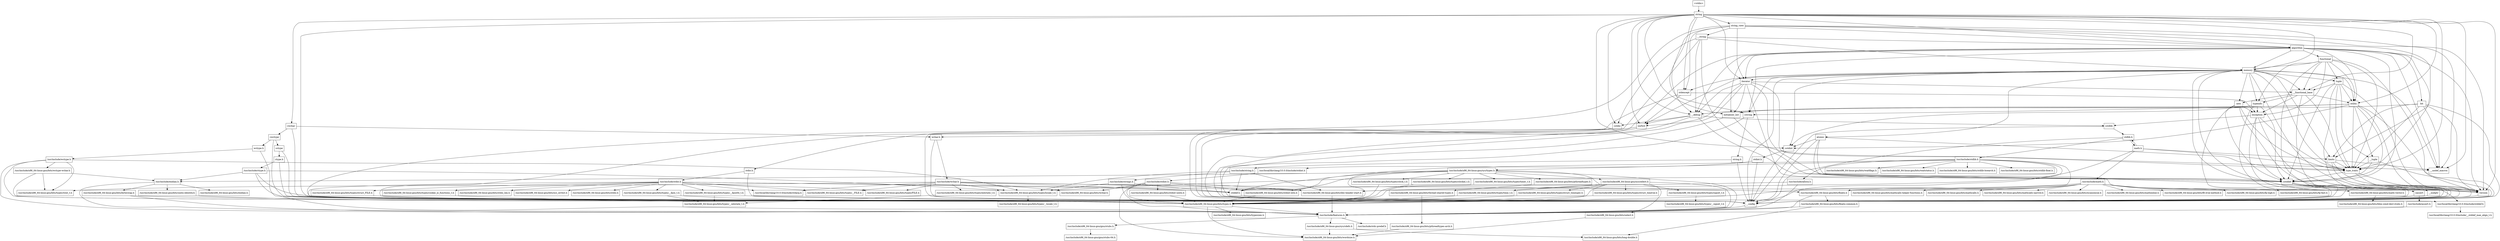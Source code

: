 digraph "dependencies" {
  header_0 [ shape="box", label="\<stdin\>" ];
  header_1 [ shape="box", label="string" ];
  header_100 [ shape="box", label="/usr/include/x86_64-linux-gnu/bits/sys_errlist.h" ];
  header_101 [ shape="box", label="/usr/include/x86_64-linux-gnu/bits/stdio.h" ];
  header_102 [ shape="box", label="memory" ];
  header_103 [ shape="box", label="typeinfo" ];
  header_104 [ shape="box", label="exception" ];
  header_105 [ shape="box", label="new" ];
  header_106 [ shape="box", label="iterator" ];
  header_107 [ shape="box", label="__functional_base" ];
  header_108 [ shape="box", label="tuple" ];
  header_109 [ shape="box", label="stdexcept" ];
  header_11 [ shape="box", label="string_view" ];
  header_110 [ shape="box", label="cassert" ];
  header_111 [ shape="box", label="/usr/include/assert.h" ];
  header_112 [ shape="box", label="atomic" ];
  header_113 [ shape="box", label="functional" ];
  header_114 [ shape="box", label="bit" ];
  header_115 [ shape="box", label="cwchar" ];
  header_116 [ shape="box", label="cwctype" ];
  header_117 [ shape="box", label="cctype" ];
  header_118 [ shape="box", label="ctype.h" ];
  header_119 [ shape="box", label="/usr/include/ctype.h" ];
  header_12 [ shape="box", label="__string" ];
  header_120 [ shape="box", label="wctype.h" ];
  header_121 [ shape="box", label="/usr/include/wctype.h" ];
  header_122 [ shape="box", label="/usr/include/x86_64-linux-gnu/bits/wctype-wchar.h" ];
  header_13 [ shape="box", label="algorithm" ];
  header_14 [ shape="box", label="initializer_list" ];
  header_15 [ shape="box", label="cstddef" ];
  header_16 [ shape="box", label="version" ];
  header_17 [ shape="box", label="/usr/local/lib/clang/10.0.0/include/stddef.h" ];
  header_18 [ shape="box", label="/usr/local/lib/clang/10.0.0/include/__stddef_max_align_t.h" ];
  header_19 [ shape="box", label="__nullptr" ];
  header_2 [ shape="box", label="__config" ];
  header_20 [ shape="box", label="type_traits" ];
  header_21 [ shape="box", label="cstring" ];
  header_22 [ shape="box", label="string.h" ];
  header_23 [ shape="box", label="/usr/include/string.h" ];
  header_24 [ shape="box", label="/usr/include/x86_64-linux-gnu/bits/libc-header-start.h" ];
  header_25 [ shape="box", label="stddef.h" ];
  header_26 [ shape="box", label="/usr/include/x86_64-linux-gnu/bits/types/locale_t.h" ];
  header_27 [ shape="box", label="/usr/include/x86_64-linux-gnu/bits/types/__locale_t.h" ];
  header_28 [ shape="box", label="/usr/include/strings.h" ];
  header_29 [ shape="box", label="utility" ];
  header_3 [ shape="box", label="/usr/include/features.h" ];
  header_30 [ shape="box", label="__tuple" ];
  header_31 [ shape="box", label="cstdint" ];
  header_32 [ shape="box", label="stdint.h" ];
  header_33 [ shape="box", label="/usr/local/lib/clang/10.0.0/include/stdint.h" ];
  header_34 [ shape="box", label="/usr/include/stdint.h" ];
  header_35 [ shape="box", label="/usr/include/x86_64-linux-gnu/bits/types.h" ];
  header_36 [ shape="box", label="/usr/include/x86_64-linux-gnu/bits/typesizes.h" ];
  header_37 [ shape="box", label="/usr/include/x86_64-linux-gnu/bits/wchar.h" ];
  header_38 [ shape="box", label="/usr/include/x86_64-linux-gnu/bits/stdint-intn.h" ];
  header_39 [ shape="box", label="/usr/include/x86_64-linux-gnu/bits/stdint-uintn.h" ];
  header_4 [ shape="box", label="/usr/include/stdc-predef.h" ];
  header_40 [ shape="box", label="__debug" ];
  header_41 [ shape="box", label="iosfwd" ];
  header_42 [ shape="box", label="wchar.h" ];
  header_43 [ shape="box", label="/usr/include/wchar.h" ];
  header_44 [ shape="box", label="/usr/include/x86_64-linux-gnu/bits/floatn.h" ];
  header_45 [ shape="box", label="/usr/include/x86_64-linux-gnu/bits/floatn-common.h" ];
  header_46 [ shape="box", label="/usr/local/lib/clang/10.0.0/include/stdarg.h" ];
  header_47 [ shape="box", label="/usr/include/x86_64-linux-gnu/bits/types/wint_t.h" ];
  header_48 [ shape="box", label="/usr/include/x86_64-linux-gnu/bits/types/mbstate_t.h" ];
  header_49 [ shape="box", label="/usr/include/x86_64-linux-gnu/bits/types/__mbstate_t.h" ];
  header_5 [ shape="box", label="/usr/include/x86_64-linux-gnu/sys/cdefs.h" ];
  header_50 [ shape="box", label="/usr/include/x86_64-linux-gnu/bits/types/__FILE.h" ];
  header_51 [ shape="box", label="/usr/include/x86_64-linux-gnu/bits/types/FILE.h" ];
  header_52 [ shape="box", label="cstdlib" ];
  header_53 [ shape="box", label="stdlib.h" ];
  header_54 [ shape="box", label="/usr/include/stdlib.h" ];
  header_55 [ shape="box", label="/usr/include/x86_64-linux-gnu/bits/waitflags.h" ];
  header_56 [ shape="box", label="/usr/include/x86_64-linux-gnu/bits/waitstatus.h" ];
  header_57 [ shape="box", label="/usr/include/x86_64-linux-gnu/sys/types.h" ];
  header_58 [ shape="box", label="/usr/include/x86_64-linux-gnu/bits/types/clock_t.h" ];
  header_59 [ shape="box", label="/usr/include/x86_64-linux-gnu/bits/types/clockid_t.h" ];
  header_6 [ shape="box", label="/usr/include/x86_64-linux-gnu/bits/wordsize.h" ];
  header_60 [ shape="box", label="/usr/include/x86_64-linux-gnu/bits/types/time_t.h" ];
  header_61 [ shape="box", label="/usr/include/x86_64-linux-gnu/bits/types/timer_t.h" ];
  header_62 [ shape="box", label="/usr/include/endian.h" ];
  header_63 [ shape="box", label="/usr/include/x86_64-linux-gnu/bits/endian.h" ];
  header_64 [ shape="box", label="/usr/include/x86_64-linux-gnu/bits/byteswap.h" ];
  header_65 [ shape="box", label="/usr/include/x86_64-linux-gnu/bits/uintn-identity.h" ];
  header_66 [ shape="box", label="/usr/include/x86_64-linux-gnu/sys/select.h" ];
  header_67 [ shape="box", label="/usr/include/x86_64-linux-gnu/bits/select.h" ];
  header_68 [ shape="box", label="/usr/include/x86_64-linux-gnu/bits/types/sigset_t.h" ];
  header_69 [ shape="box", label="/usr/include/x86_64-linux-gnu/bits/types/__sigset_t.h" ];
  header_7 [ shape="box", label="/usr/include/x86_64-linux-gnu/bits/long-double.h" ];
  header_70 [ shape="box", label="/usr/include/x86_64-linux-gnu/bits/types/struct_timeval.h" ];
  header_71 [ shape="box", label="/usr/include/x86_64-linux-gnu/bits/types/struct_timespec.h" ];
  header_72 [ shape="box", label="/usr/include/x86_64-linux-gnu/bits/pthreadtypes.h" ];
  header_73 [ shape="box", label="/usr/include/x86_64-linux-gnu/bits/thread-shared-types.h" ];
  header_74 [ shape="box", label="/usr/include/x86_64-linux-gnu/bits/pthreadtypes-arch.h" ];
  header_75 [ shape="box", label="/usr/include/alloca.h" ];
  header_76 [ shape="box", label="/usr/include/x86_64-linux-gnu/bits/stdlib-bsearch.h" ];
  header_77 [ shape="box", label="/usr/include/x86_64-linux-gnu/bits/stdlib-float.h" ];
  header_78 [ shape="box", label="math.h" ];
  header_79 [ shape="box", label="/usr/include/math.h" ];
  header_8 [ shape="box", label="/usr/include/x86_64-linux-gnu/gnu/stubs.h" ];
  header_80 [ shape="box", label="/usr/include/x86_64-linux-gnu/bits/math-vector.h" ];
  header_81 [ shape="box", label="/usr/include/x86_64-linux-gnu/bits/libm-simd-decl-stubs.h" ];
  header_82 [ shape="box", label="/usr/include/x86_64-linux-gnu/bits/flt-eval-method.h" ];
  header_83 [ shape="box", label="/usr/include/x86_64-linux-gnu/bits/fp-logb.h" ];
  header_84 [ shape="box", label="/usr/include/x86_64-linux-gnu/bits/fp-fast.h" ];
  header_85 [ shape="box", label="/usr/include/x86_64-linux-gnu/bits/mathcalls-helper-functions.h" ];
  header_86 [ shape="box", label="/usr/include/x86_64-linux-gnu/bits/mathcalls.h" ];
  header_87 [ shape="box", label="/usr/include/x86_64-linux-gnu/bits/mathcalls-narrow.h" ];
  header_88 [ shape="box", label="/usr/include/x86_64-linux-gnu/bits/iscanonical.h" ];
  header_89 [ shape="box", label="/usr/include/x86_64-linux-gnu/bits/mathinline.h" ];
  header_9 [ shape="box", label="/usr/include/x86_64-linux-gnu/gnu/stubs-64.h" ];
  header_90 [ shape="box", label="limits" ];
  header_91 [ shape="box", label="__undef_macros" ];
  header_92 [ shape="box", label="cstdio" ];
  header_93 [ shape="box", label="stdio.h" ];
  header_94 [ shape="box", label="/usr/include/stdio.h" ];
  header_95 [ shape="box", label="/usr/include/x86_64-linux-gnu/bits/types/__fpos_t.h" ];
  header_96 [ shape="box", label="/usr/include/x86_64-linux-gnu/bits/types/__fpos64_t.h" ];
  header_97 [ shape="box", label="/usr/include/x86_64-linux-gnu/bits/types/struct_FILE.h" ];
  header_98 [ shape="box", label="/usr/include/x86_64-linux-gnu/bits/types/cookie_io_functions_t.h" ];
  header_99 [ shape="box", label="/usr/include/x86_64-linux-gnu/bits/stdio_lim.h" ];
  header_118 -> header_2;
  header_118 -> header_119;
  header_119 -> header_62;
  header_119 -> header_35;
  header_119 -> header_3;
  header_119 -> header_26;
  header_61 -> header_35;
  header_60 -> header_35;
  header_62 -> header_63;
  header_62 -> header_65;
  header_62 -> header_3;
  header_62 -> header_64;
  header_65 -> header_35;
  header_64 -> header_35;
  header_64 -> header_3;
  header_67 -> header_6;
  header_66 -> header_35;
  header_66 -> header_60;
  header_66 -> header_70;
  header_66 -> header_71;
  header_66 -> header_3;
  header_66 -> header_67;
  header_66 -> header_68;
  header_68 -> header_69;
  header_114 -> header_16;
  header_114 -> header_20;
  header_114 -> header_2;
  header_114 -> header_40;
  header_114 -> header_90;
  header_114 -> header_91;
  header_115 -> header_116;
  header_115 -> header_2;
  header_115 -> header_42;
  header_72 -> header_73;
  header_73 -> header_74;
  header_70 -> header_35;
  header_71 -> header_35;
  header_74 -> header_6;
  header_75 -> header_25;
  header_75 -> header_3;
  header_116 -> header_117;
  header_116 -> header_2;
  header_116 -> header_120;
  header_117 -> header_2;
  header_117 -> header_118;
  header_78 -> header_90;
  header_78 -> header_79;
  header_78 -> header_53;
  header_78 -> header_2;
  header_78 -> header_20;
  header_79 -> header_24;
  header_79 -> header_35;
  header_79 -> header_89;
  header_79 -> header_44;
  header_79 -> header_88;
  header_79 -> header_83;
  header_79 -> header_82;
  header_79 -> header_80;
  header_79 -> header_87;
  header_79 -> header_86;
  header_79 -> header_85;
  header_79 -> header_84;
  header_112 -> header_15;
  header_112 -> header_16;
  header_112 -> header_2;
  header_112 -> header_20;
  header_112 -> header_31;
  header_113 -> header_16;
  header_113 -> header_29;
  header_113 -> header_20;
  header_113 -> header_2;
  header_113 -> header_108;
  header_113 -> header_104;
  header_113 -> header_107;
  header_113 -> header_103;
  header_113 -> header_102;
  header_110 -> header_2;
  header_110 -> header_111;
  header_111 -> header_3;
  header_45 -> header_7;
  header_45 -> header_3;
  header_44 -> header_45;
  header_44 -> header_3;
  header_43 -> header_25;
  header_43 -> header_24;
  header_43 -> header_51;
  header_43 -> header_26;
  header_43 -> header_50;
  header_43 -> header_47;
  header_43 -> header_46;
  header_43 -> header_44;
  header_43 -> header_37;
  header_43 -> header_48;
  header_42 -> header_43;
  header_42 -> header_2;
  header_41 -> header_2;
  header_41 -> header_42;
  header_40 -> header_15;
  header_40 -> header_52;
  header_40 -> header_2;
  header_40 -> header_92;
  header_40 -> header_41;
  header_105 -> header_104;
  header_105 -> header_16;
  header_105 -> header_2;
  header_105 -> header_20;
  header_105 -> header_15;
  header_104 -> header_16;
  header_104 -> header_15;
  header_104 -> header_52;
  header_104 -> header_2;
  header_104 -> header_20;
  header_107 -> header_29;
  header_107 -> header_20;
  header_107 -> header_2;
  header_107 -> header_105;
  header_107 -> header_104;
  header_107 -> header_103;
  header_106 -> header_14;
  header_106 -> header_15;
  header_106 -> header_16;
  header_106 -> header_20;
  header_106 -> header_2;
  header_106 -> header_41;
  header_106 -> header_40;
  header_106 -> header_107;
  header_48 -> header_49;
  header_5 -> header_6;
  header_5 -> header_7;
  header_2 -> header_3;
  header_3 -> header_4;
  header_3 -> header_5;
  header_3 -> header_8;
  header_0 -> header_1;
  header_1 -> header_14;
  header_1 -> header_16;
  header_1 -> header_106;
  header_1 -> header_29;
  header_1 -> header_11;
  header_1 -> header_13;
  header_1 -> header_21;
  header_1 -> header_20;
  header_1 -> header_31;
  header_1 -> header_2;
  header_1 -> header_41;
  header_1 -> header_40;
  header_1 -> header_109;
  header_1 -> header_107;
  header_1 -> header_115;
  header_1 -> header_91;
  header_1 -> header_92;
  header_1 -> header_102;
  header_8 -> header_9;
  header_58 -> header_35;
  header_59 -> header_35;
  header_52 -> header_53;
  header_52 -> header_2;
  header_53 -> header_54;
  header_53 -> header_78;
  header_53 -> header_2;
  header_54 -> header_25;
  header_54 -> header_24;
  header_54 -> header_26;
  header_54 -> header_55;
  header_54 -> header_56;
  header_54 -> header_57;
  header_54 -> header_44;
  header_54 -> header_76;
  header_54 -> header_77;
  header_54 -> header_75;
  header_57 -> header_58;
  header_57 -> header_59;
  header_57 -> header_38;
  header_57 -> header_25;
  header_57 -> header_35;
  header_57 -> header_61;
  header_57 -> header_60;
  header_57 -> header_62;
  header_57 -> header_3;
  header_57 -> header_66;
  header_57 -> header_72;
  header_29 -> header_14;
  header_29 -> header_15;
  header_29 -> header_16;
  header_29 -> header_21;
  header_29 -> header_20;
  header_29 -> header_30;
  header_29 -> header_31;
  header_29 -> header_2;
  header_29 -> header_40;
  header_28 -> header_25;
  header_28 -> header_26;
  header_28 -> header_3;
  header_25 -> header_17;
  header_24 -> header_3;
  header_26 -> header_27;
  header_21 -> header_2;
  header_21 -> header_22;
  header_20 -> header_15;
  header_20 -> header_16;
  header_20 -> header_2;
  header_23 -> header_25;
  header_23 -> header_24;
  header_23 -> header_26;
  header_23 -> header_28;
  header_22 -> header_2;
  header_22 -> header_23;
  header_122 -> header_47;
  header_122 -> header_35;
  header_122 -> header_62;
  header_121 -> header_47;
  header_121 -> header_35;
  header_121 -> header_3;
  header_121 -> header_26;
  header_121 -> header_122;
  header_120 -> header_2;
  header_120 -> header_121;
  header_38 -> header_35;
  header_39 -> header_35;
  header_34 -> header_38;
  header_34 -> header_39;
  header_34 -> header_24;
  header_34 -> header_35;
  header_34 -> header_6;
  header_34 -> header_37;
  header_35 -> header_6;
  header_35 -> header_36;
  header_35 -> header_3;
  header_32 -> header_2;
  header_32 -> header_33;
  header_33 -> header_34;
  header_30 -> header_15;
  header_30 -> header_2;
  header_30 -> header_20;
  header_31 -> header_32;
  header_31 -> header_2;
  header_109 -> header_104;
  header_109 -> header_2;
  header_109 -> header_41;
  header_108 -> header_15;
  header_108 -> header_16;
  header_108 -> header_29;
  header_108 -> header_20;
  header_108 -> header_30;
  header_108 -> header_2;
  header_108 -> header_107;
  header_80 -> header_81;
  header_103 -> header_104;
  header_103 -> header_31;
  header_103 -> header_2;
  header_103 -> header_15;
  header_102 -> header_15;
  header_102 -> header_16;
  header_102 -> header_29;
  header_102 -> header_112;
  header_102 -> header_21;
  header_102 -> header_20;
  header_102 -> header_31;
  header_102 -> header_110;
  header_102 -> header_2;
  header_102 -> header_108;
  header_102 -> header_41;
  header_102 -> header_105;
  header_102 -> header_109;
  header_102 -> header_107;
  header_102 -> header_106;
  header_102 -> header_90;
  header_102 -> header_91;
  header_102 -> header_103;
  header_14 -> header_15;
  header_14 -> header_2;
  header_15 -> header_16;
  header_15 -> header_17;
  header_15 -> header_2;
  header_15 -> header_19;
  header_16 -> header_2;
  header_17 -> header_18;
  header_11 -> header_16;
  header_11 -> header_12;
  header_11 -> header_13;
  header_11 -> header_109;
  header_11 -> header_40;
  header_11 -> header_2;
  header_11 -> header_106;
  header_11 -> header_90;
  header_11 -> header_91;
  header_12 -> header_13;
  header_12 -> header_2;
  header_12 -> header_40;
  header_12 -> header_91;
  header_12 -> header_92;
  header_12 -> header_102;
  header_13 -> header_14;
  header_13 -> header_15;
  header_13 -> header_16;
  header_13 -> header_29;
  header_13 -> header_21;
  header_13 -> header_20;
  header_13 -> header_91;
  header_13 -> header_2;
  header_13 -> header_40;
  header_13 -> header_114;
  header_13 -> header_106;
  header_13 -> header_113;
  header_13 -> header_102;
  header_19 -> header_2;
  header_98 -> header_35;
  header_94 -> header_25;
  header_94 -> header_24;
  header_94 -> header_35;
  header_94 -> header_50;
  header_94 -> header_46;
  header_94 -> header_98;
  header_94 -> header_99;
  header_94 -> header_51;
  header_94 -> header_95;
  header_94 -> header_96;
  header_94 -> header_97;
  header_94 -> header_101;
  header_94 -> header_100;
  header_95 -> header_35;
  header_95 -> header_49;
  header_96 -> header_35;
  header_96 -> header_49;
  header_97 -> header_35;
  header_90 -> header_16;
  header_90 -> header_2;
  header_90 -> header_20;
  header_90 -> header_91;
  header_92 -> header_2;
  header_92 -> header_93;
  header_93 -> header_94;
  header_93 -> header_2;
}